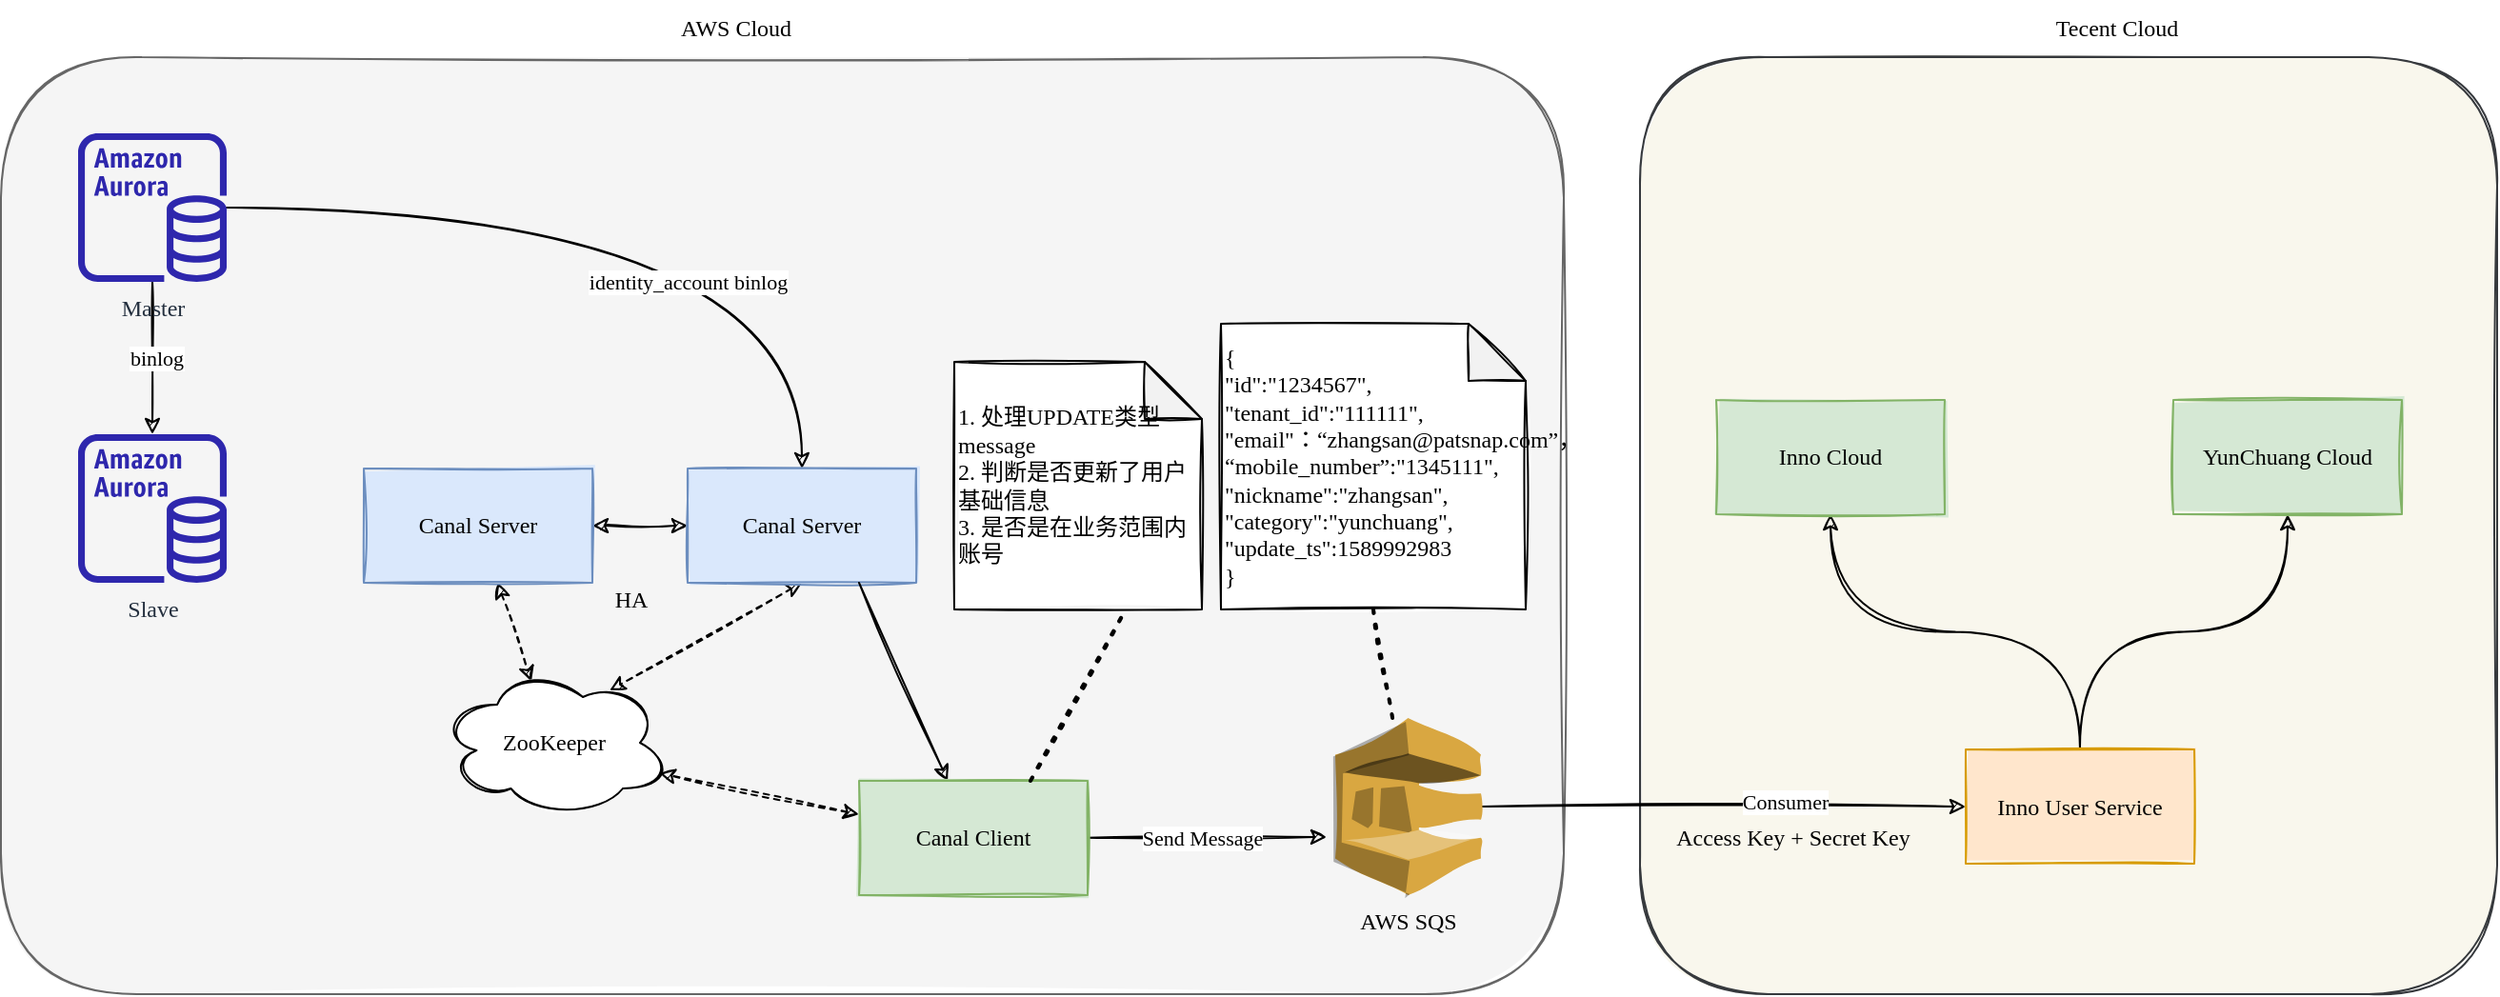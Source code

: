 <mxfile version="20.0.4" type="github"><diagram id="BxHPPNMSkPUuqlUUAHzO" name="Page-1"><mxGraphModel dx="1186" dy="773" grid="1" gridSize="10" guides="1" tooltips="1" connect="1" arrows="1" fold="1" page="1" pageScale="1" pageWidth="827" pageHeight="1169" math="0" shadow="0"><root><mxCell id="0"/><mxCell id="1" parent="0"/><mxCell id="bvtnkYUN1FeSAOSZi_bf-32" value="" style="rounded=1;whiteSpace=wrap;html=1;sketch=1;fillStyle=solid;fontFamily=Comic Sans MS;fillColor=#f9f7ed;strokeColor=#36393d;" vertex="1" parent="1"><mxGeometry x="950" y="250" width="450" height="492" as="geometry"/></mxCell><mxCell id="bvtnkYUN1FeSAOSZi_bf-29" value="" style="rounded=1;whiteSpace=wrap;html=1;sketch=1;fillStyle=solid;fontFamily=Comic Sans MS;fillColor=#f5f5f5;fontColor=#333333;strokeColor=#666666;" vertex="1" parent="1"><mxGeometry x="89.5" y="250" width="820.5" height="492" as="geometry"/></mxCell><mxCell id="bvtnkYUN1FeSAOSZi_bf-8" value="" style="edgeStyle=orthogonalEdgeStyle;rounded=0;orthogonalLoop=1;jettySize=auto;html=1;fontFamily=Comic Sans MS;sketch=1;" edge="1" parent="1" source="bvtnkYUN1FeSAOSZi_bf-1" target="bvtnkYUN1FeSAOSZi_bf-7"><mxGeometry relative="1" as="geometry"/></mxCell><mxCell id="bvtnkYUN1FeSAOSZi_bf-13" value="binlog" style="edgeLabel;html=1;align=center;verticalAlign=middle;resizable=0;points=[];fontFamily=Comic Sans MS;" vertex="1" connectable="0" parent="bvtnkYUN1FeSAOSZi_bf-8"><mxGeometry y="2" relative="1" as="geometry"><mxPoint as="offset"/></mxGeometry></mxCell><mxCell id="bvtnkYUN1FeSAOSZi_bf-12" style="edgeStyle=orthogonalEdgeStyle;rounded=0;sketch=1;orthogonalLoop=1;jettySize=auto;html=1;entryX=0.5;entryY=0;entryDx=0;entryDy=0;fontFamily=Comic Sans MS;curved=1;" edge="1" parent="1" source="bvtnkYUN1FeSAOSZi_bf-1" target="bvtnkYUN1FeSAOSZi_bf-16"><mxGeometry relative="1" as="geometry"/></mxCell><mxCell id="bvtnkYUN1FeSAOSZi_bf-15" value="identity_account binlog" style="edgeLabel;html=1;align=center;verticalAlign=middle;resizable=0;points=[];fontFamily=Comic Sans MS;" vertex="1" connectable="0" parent="bvtnkYUN1FeSAOSZi_bf-12"><mxGeometry x="0.174" y="-35" relative="1" as="geometry"><mxPoint x="-16" y="4" as="offset"/></mxGeometry></mxCell><mxCell id="bvtnkYUN1FeSAOSZi_bf-1" value="&lt;font face=&quot;Comic Sans MS&quot;&gt;Master&lt;/font&gt;" style="sketch=0;outlineConnect=0;fontColor=#232F3E;gradientColor=none;fillColor=#2E27AD;strokeColor=none;dashed=0;verticalLabelPosition=bottom;verticalAlign=top;align=center;html=1;fontSize=12;fontStyle=0;aspect=fixed;pointerEvents=1;shape=mxgraph.aws4.aurora_instance;" vertex="1" parent="1"><mxGeometry x="130" y="290" width="78" height="78" as="geometry"/></mxCell><mxCell id="bvtnkYUN1FeSAOSZi_bf-7" value="&lt;font face=&quot;Comic Sans MS&quot;&gt;Slave&lt;/font&gt;" style="sketch=0;outlineConnect=0;fontColor=#232F3E;gradientColor=none;fillColor=#2E27AD;strokeColor=none;dashed=0;verticalLabelPosition=bottom;verticalAlign=top;align=center;html=1;fontSize=12;fontStyle=0;aspect=fixed;pointerEvents=1;shape=mxgraph.aws4.aurora_instance;" vertex="1" parent="1"><mxGeometry x="130" y="448" width="78" height="78" as="geometry"/></mxCell><mxCell id="bvtnkYUN1FeSAOSZi_bf-18" style="edgeStyle=orthogonalEdgeStyle;curved=1;rounded=0;sketch=1;orthogonalLoop=1;jettySize=auto;html=1;entryX=0;entryY=0.5;entryDx=0;entryDy=0;fontFamily=Comic Sans MS;startArrow=classic;startFill=1;" edge="1" parent="1" source="bvtnkYUN1FeSAOSZi_bf-11" target="bvtnkYUN1FeSAOSZi_bf-16"><mxGeometry relative="1" as="geometry"/></mxCell><mxCell id="bvtnkYUN1FeSAOSZi_bf-19" style="rounded=0;sketch=1;orthogonalLoop=1;jettySize=auto;html=1;entryX=0.4;entryY=0.1;entryDx=0;entryDy=0;entryPerimeter=0;fontFamily=Comic Sans MS;startArrow=classic;startFill=1;dashed=1;" edge="1" parent="1" source="bvtnkYUN1FeSAOSZi_bf-11" target="bvtnkYUN1FeSAOSZi_bf-17"><mxGeometry relative="1" as="geometry"/></mxCell><mxCell id="bvtnkYUN1FeSAOSZi_bf-11" value="Canal Server" style="whiteSpace=wrap;html=1;fontFamily=Comic Sans MS;sketch=1;fillColor=#dae8fc;strokeColor=#6c8ebf;fillStyle=solid;" vertex="1" parent="1"><mxGeometry x="280" y="466" width="120" height="60" as="geometry"/></mxCell><mxCell id="bvtnkYUN1FeSAOSZi_bf-20" style="rounded=0;sketch=1;orthogonalLoop=1;jettySize=auto;html=1;entryX=0.742;entryY=0.156;entryDx=0;entryDy=0;entryPerimeter=0;fontFamily=Comic Sans MS;startArrow=classic;startFill=1;exitX=0.5;exitY=1;exitDx=0;exitDy=0;dashed=1;" edge="1" parent="1" source="bvtnkYUN1FeSAOSZi_bf-16" target="bvtnkYUN1FeSAOSZi_bf-17"><mxGeometry relative="1" as="geometry"/></mxCell><mxCell id="bvtnkYUN1FeSAOSZi_bf-16" value="Canal Server" style="whiteSpace=wrap;html=1;fontFamily=Comic Sans MS;sketch=1;fillColor=#dae8fc;strokeColor=#6c8ebf;fillStyle=solid;" vertex="1" parent="1"><mxGeometry x="450" y="466" width="120" height="60" as="geometry"/></mxCell><mxCell id="bvtnkYUN1FeSAOSZi_bf-17" value="ZooKeeper" style="ellipse;shape=cloud;whiteSpace=wrap;html=1;sketch=1;fillStyle=solid;fontFamily=Comic Sans MS;" vertex="1" parent="1"><mxGeometry x="320" y="570" width="120" height="80" as="geometry"/></mxCell><mxCell id="bvtnkYUN1FeSAOSZi_bf-22" style="edgeStyle=none;rounded=0;sketch=1;orthogonalLoop=1;jettySize=auto;html=1;entryX=0.96;entryY=0.7;entryDx=0;entryDy=0;entryPerimeter=0;dashed=1;fontFamily=Comic Sans MS;startArrow=classic;startFill=1;" edge="1" parent="1" source="bvtnkYUN1FeSAOSZi_bf-21" target="bvtnkYUN1FeSAOSZi_bf-17"><mxGeometry relative="1" as="geometry"/></mxCell><mxCell id="bvtnkYUN1FeSAOSZi_bf-23" style="edgeStyle=none;rounded=0;sketch=1;orthogonalLoop=1;jettySize=auto;html=1;entryX=0.75;entryY=1;entryDx=0;entryDy=0;fontFamily=Comic Sans MS;startArrow=classic;startFill=1;endArrow=none;endFill=0;" edge="1" parent="1" source="bvtnkYUN1FeSAOSZi_bf-21" target="bvtnkYUN1FeSAOSZi_bf-16"><mxGeometry relative="1" as="geometry"/></mxCell><mxCell id="bvtnkYUN1FeSAOSZi_bf-28" value="Send Message" style="edgeStyle=none;rounded=0;sketch=1;orthogonalLoop=1;jettySize=auto;html=1;fontFamily=Comic Sans MS;startArrow=none;startFill=0;endArrow=classic;endFill=1;entryX=-0.059;entryY=0.672;entryDx=0;entryDy=0;entryPerimeter=0;" edge="1" parent="1" source="bvtnkYUN1FeSAOSZi_bf-21" target="bvtnkYUN1FeSAOSZi_bf-27"><mxGeometry x="-0.044" relative="1" as="geometry"><mxPoint x="740" y="660" as="targetPoint"/><mxPoint as="offset"/></mxGeometry></mxCell><mxCell id="bvtnkYUN1FeSAOSZi_bf-21" value="Canal Client" style="whiteSpace=wrap;html=1;fontFamily=Comic Sans MS;sketch=1;fillColor=#d5e8d4;strokeColor=#82b366;fillStyle=solid;" vertex="1" parent="1"><mxGeometry x="540" y="630" width="120" height="60" as="geometry"/></mxCell><mxCell id="bvtnkYUN1FeSAOSZi_bf-24" value="1. 处理UPDATE类型message&lt;br&gt;2. 判断是否更新了用户基础信息&lt;br&gt;3. 是否是在业务范围内账号" style="shape=note;whiteSpace=wrap;html=1;backgroundOutline=1;darkOpacity=0.05;sketch=1;fillStyle=solid;fontFamily=Comic Sans MS;align=left;" vertex="1" parent="1"><mxGeometry x="590" y="410" width="130" height="130" as="geometry"/></mxCell><mxCell id="bvtnkYUN1FeSAOSZi_bf-25" value="" style="endArrow=none;dashed=1;html=1;dashPattern=1 3;strokeWidth=2;rounded=0;sketch=1;fontFamily=Comic Sans MS;exitX=0.75;exitY=0;exitDx=0;exitDy=0;" edge="1" parent="1" source="bvtnkYUN1FeSAOSZi_bf-21"><mxGeometry width="50" height="50" relative="1" as="geometry"><mxPoint x="630" y="590" as="sourcePoint"/><mxPoint x="680" y="540" as="targetPoint"/></mxGeometry></mxCell><mxCell id="bvtnkYUN1FeSAOSZi_bf-26" value="HA" style="text;html=1;align=center;verticalAlign=middle;resizable=0;points=[];autosize=1;strokeColor=none;fillColor=none;fontFamily=Comic Sans MS;" vertex="1" parent="1"><mxGeometry x="400" y="520" width="40" height="30" as="geometry"/></mxCell><mxCell id="bvtnkYUN1FeSAOSZi_bf-34" style="edgeStyle=none;rounded=0;sketch=1;orthogonalLoop=1;jettySize=auto;html=1;fontFamily=Comic Sans MS;startArrow=none;startFill=0;endArrow=classic;endFill=1;" edge="1" parent="1" source="bvtnkYUN1FeSAOSZi_bf-27" target="bvtnkYUN1FeSAOSZi_bf-35"><mxGeometry relative="1" as="geometry"/></mxCell><mxCell id="bvtnkYUN1FeSAOSZi_bf-36" value="Consumer" style="edgeLabel;html=1;align=center;verticalAlign=middle;resizable=0;points=[];fontFamily=Comic Sans MS;" vertex="1" connectable="0" parent="bvtnkYUN1FeSAOSZi_bf-34"><mxGeometry x="0.248" y="4" relative="1" as="geometry"><mxPoint y="1" as="offset"/></mxGeometry></mxCell><mxCell id="bvtnkYUN1FeSAOSZi_bf-27" value="AWS SQS" style="outlineConnect=0;dashed=0;verticalLabelPosition=bottom;verticalAlign=top;align=center;html=1;shape=mxgraph.aws3.sqs;fillColor=#D9A741;gradientColor=none;sketch=1;fillStyle=solid;fontFamily=Comic Sans MS;" vertex="1" parent="1"><mxGeometry x="790" y="597" width="76.5" height="93" as="geometry"/></mxCell><mxCell id="bvtnkYUN1FeSAOSZi_bf-30" value="AWS Cloud" style="text;html=1;align=center;verticalAlign=middle;resizable=0;points=[];autosize=1;strokeColor=none;fillColor=none;fontFamily=Comic Sans MS;" vertex="1" parent="1"><mxGeometry x="430" y="220" width="90" height="30" as="geometry"/></mxCell><mxCell id="bvtnkYUN1FeSAOSZi_bf-33" value="Tecent Cloud" style="text;html=1;align=center;verticalAlign=middle;resizable=0;points=[];autosize=1;strokeColor=none;fillColor=none;fontFamily=Comic Sans MS;" vertex="1" parent="1"><mxGeometry x="1150" y="220" width="100" height="30" as="geometry"/></mxCell><mxCell id="bvtnkYUN1FeSAOSZi_bf-40" style="edgeStyle=orthogonalEdgeStyle;rounded=0;sketch=1;orthogonalLoop=1;jettySize=auto;html=1;entryX=0.5;entryY=1;entryDx=0;entryDy=0;fontFamily=Comic Sans MS;startArrow=none;startFill=0;endArrow=classic;endFill=1;exitX=0.5;exitY=0;exitDx=0;exitDy=0;curved=1;" edge="1" parent="1" source="bvtnkYUN1FeSAOSZi_bf-35" target="bvtnkYUN1FeSAOSZi_bf-38"><mxGeometry relative="1" as="geometry"/></mxCell><mxCell id="bvtnkYUN1FeSAOSZi_bf-41" style="edgeStyle=orthogonalEdgeStyle;curved=1;rounded=0;sketch=1;orthogonalLoop=1;jettySize=auto;html=1;entryX=0.5;entryY=1;entryDx=0;entryDy=0;fontFamily=Comic Sans MS;startArrow=none;startFill=0;endArrow=classic;endFill=1;" edge="1" parent="1" source="bvtnkYUN1FeSAOSZi_bf-35" target="bvtnkYUN1FeSAOSZi_bf-39"><mxGeometry relative="1" as="geometry"/></mxCell><mxCell id="bvtnkYUN1FeSAOSZi_bf-35" value="Inno User Service" style="whiteSpace=wrap;html=1;fontFamily=Comic Sans MS;sketch=1;fillColor=#ffe6cc;strokeColor=#d79b00;fillStyle=solid;" vertex="1" parent="1"><mxGeometry x="1121" y="613.5" width="120" height="60" as="geometry"/></mxCell><mxCell id="bvtnkYUN1FeSAOSZi_bf-37" value="Access Key + Secret Key" style="text;html=1;align=center;verticalAlign=middle;resizable=0;points=[];autosize=1;strokeColor=none;fillColor=none;fontFamily=Comic Sans MS;" vertex="1" parent="1"><mxGeometry x="950" y="645" width="160" height="30" as="geometry"/></mxCell><mxCell id="bvtnkYUN1FeSAOSZi_bf-38" value="Inno Cloud" style="whiteSpace=wrap;html=1;fontFamily=Comic Sans MS;sketch=1;fillColor=#d5e8d4;strokeColor=#82b366;fillStyle=solid;" vertex="1" parent="1"><mxGeometry x="990" y="430" width="120" height="60" as="geometry"/></mxCell><mxCell id="bvtnkYUN1FeSAOSZi_bf-39" value="YunChuang Cloud" style="whiteSpace=wrap;html=1;fontFamily=Comic Sans MS;sketch=1;fillColor=#d5e8d4;strokeColor=#82b366;fillStyle=solid;" vertex="1" parent="1"><mxGeometry x="1230" y="430" width="120" height="60" as="geometry"/></mxCell><mxCell id="bvtnkYUN1FeSAOSZi_bf-42" value="{&lt;br&gt;&quot;id&quot;:&quot;1234567&quot;,&lt;br&gt;&quot;tenant_id&quot;:&quot;111111&quot;,&lt;br&gt;&quot;email&quot;：“zhangsan@patsnap.com”，&lt;br&gt;“mobile_number”:&quot;1345111&quot;,&lt;br&gt;&quot;nickname&quot;:&quot;zhangsan&quot;,&lt;br&gt;&quot;category&quot;:&quot;yunchuang&quot;,&lt;br&gt;&quot;update_ts&quot;:1589992983&lt;br&gt;}" style="shape=note;whiteSpace=wrap;html=1;backgroundOutline=1;darkOpacity=0.05;sketch=1;fillStyle=solid;fontFamily=Comic Sans MS;align=left;" vertex="1" parent="1"><mxGeometry x="730" y="390" width="160" height="150" as="geometry"/></mxCell><mxCell id="bvtnkYUN1FeSAOSZi_bf-43" value="" style="endArrow=none;dashed=1;html=1;dashPattern=1 3;strokeWidth=2;rounded=0;sketch=1;fontFamily=Comic Sans MS;entryX=0.5;entryY=1;entryDx=0;entryDy=0;entryPerimeter=0;" edge="1" parent="1" source="bvtnkYUN1FeSAOSZi_bf-27" target="bvtnkYUN1FeSAOSZi_bf-42"><mxGeometry width="50" height="50" relative="1" as="geometry"><mxPoint x="640" y="640" as="sourcePoint"/><mxPoint x="690" y="550" as="targetPoint"/></mxGeometry></mxCell></root></mxGraphModel></diagram></mxfile>